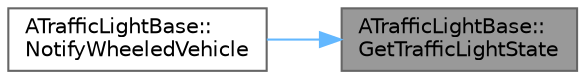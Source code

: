 digraph "ATrafficLightBase::GetTrafficLightState"
{
 // INTERACTIVE_SVG=YES
 // LATEX_PDF_SIZE
  bgcolor="transparent";
  edge [fontname=Helvetica,fontsize=10,labelfontname=Helvetica,labelfontsize=10];
  node [fontname=Helvetica,fontsize=10,shape=box,height=0.2,width=0.4];
  rankdir="RL";
  Node1 [id="Node000001",label="ATrafficLightBase::\lGetTrafficLightState",height=0.2,width=0.4,color="gray40", fillcolor="grey60", style="filled", fontcolor="black",tooltip=" "];
  Node1 -> Node2 [id="edge1_Node000001_Node000002",dir="back",color="steelblue1",style="solid",tooltip=" "];
  Node2 [id="Node000002",label="ATrafficLightBase::\lNotifyWheeledVehicle",height=0.2,width=0.4,color="grey40", fillcolor="white", style="filled",URL="$d2/d23/classATrafficLightBase.html#a8c5d573bf23c2c894f8aaf35daa3b909",tooltip=" "];
}
